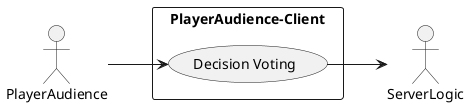 @startuml
left to right direction
actor "PlayerAudience" as AUDC
actor "ServerLogic" as se
rectangle "PlayerAudience-Client" {
usecase "Decision Voting" as PE
}

AUDC --> PE
PE --> se

@enduml